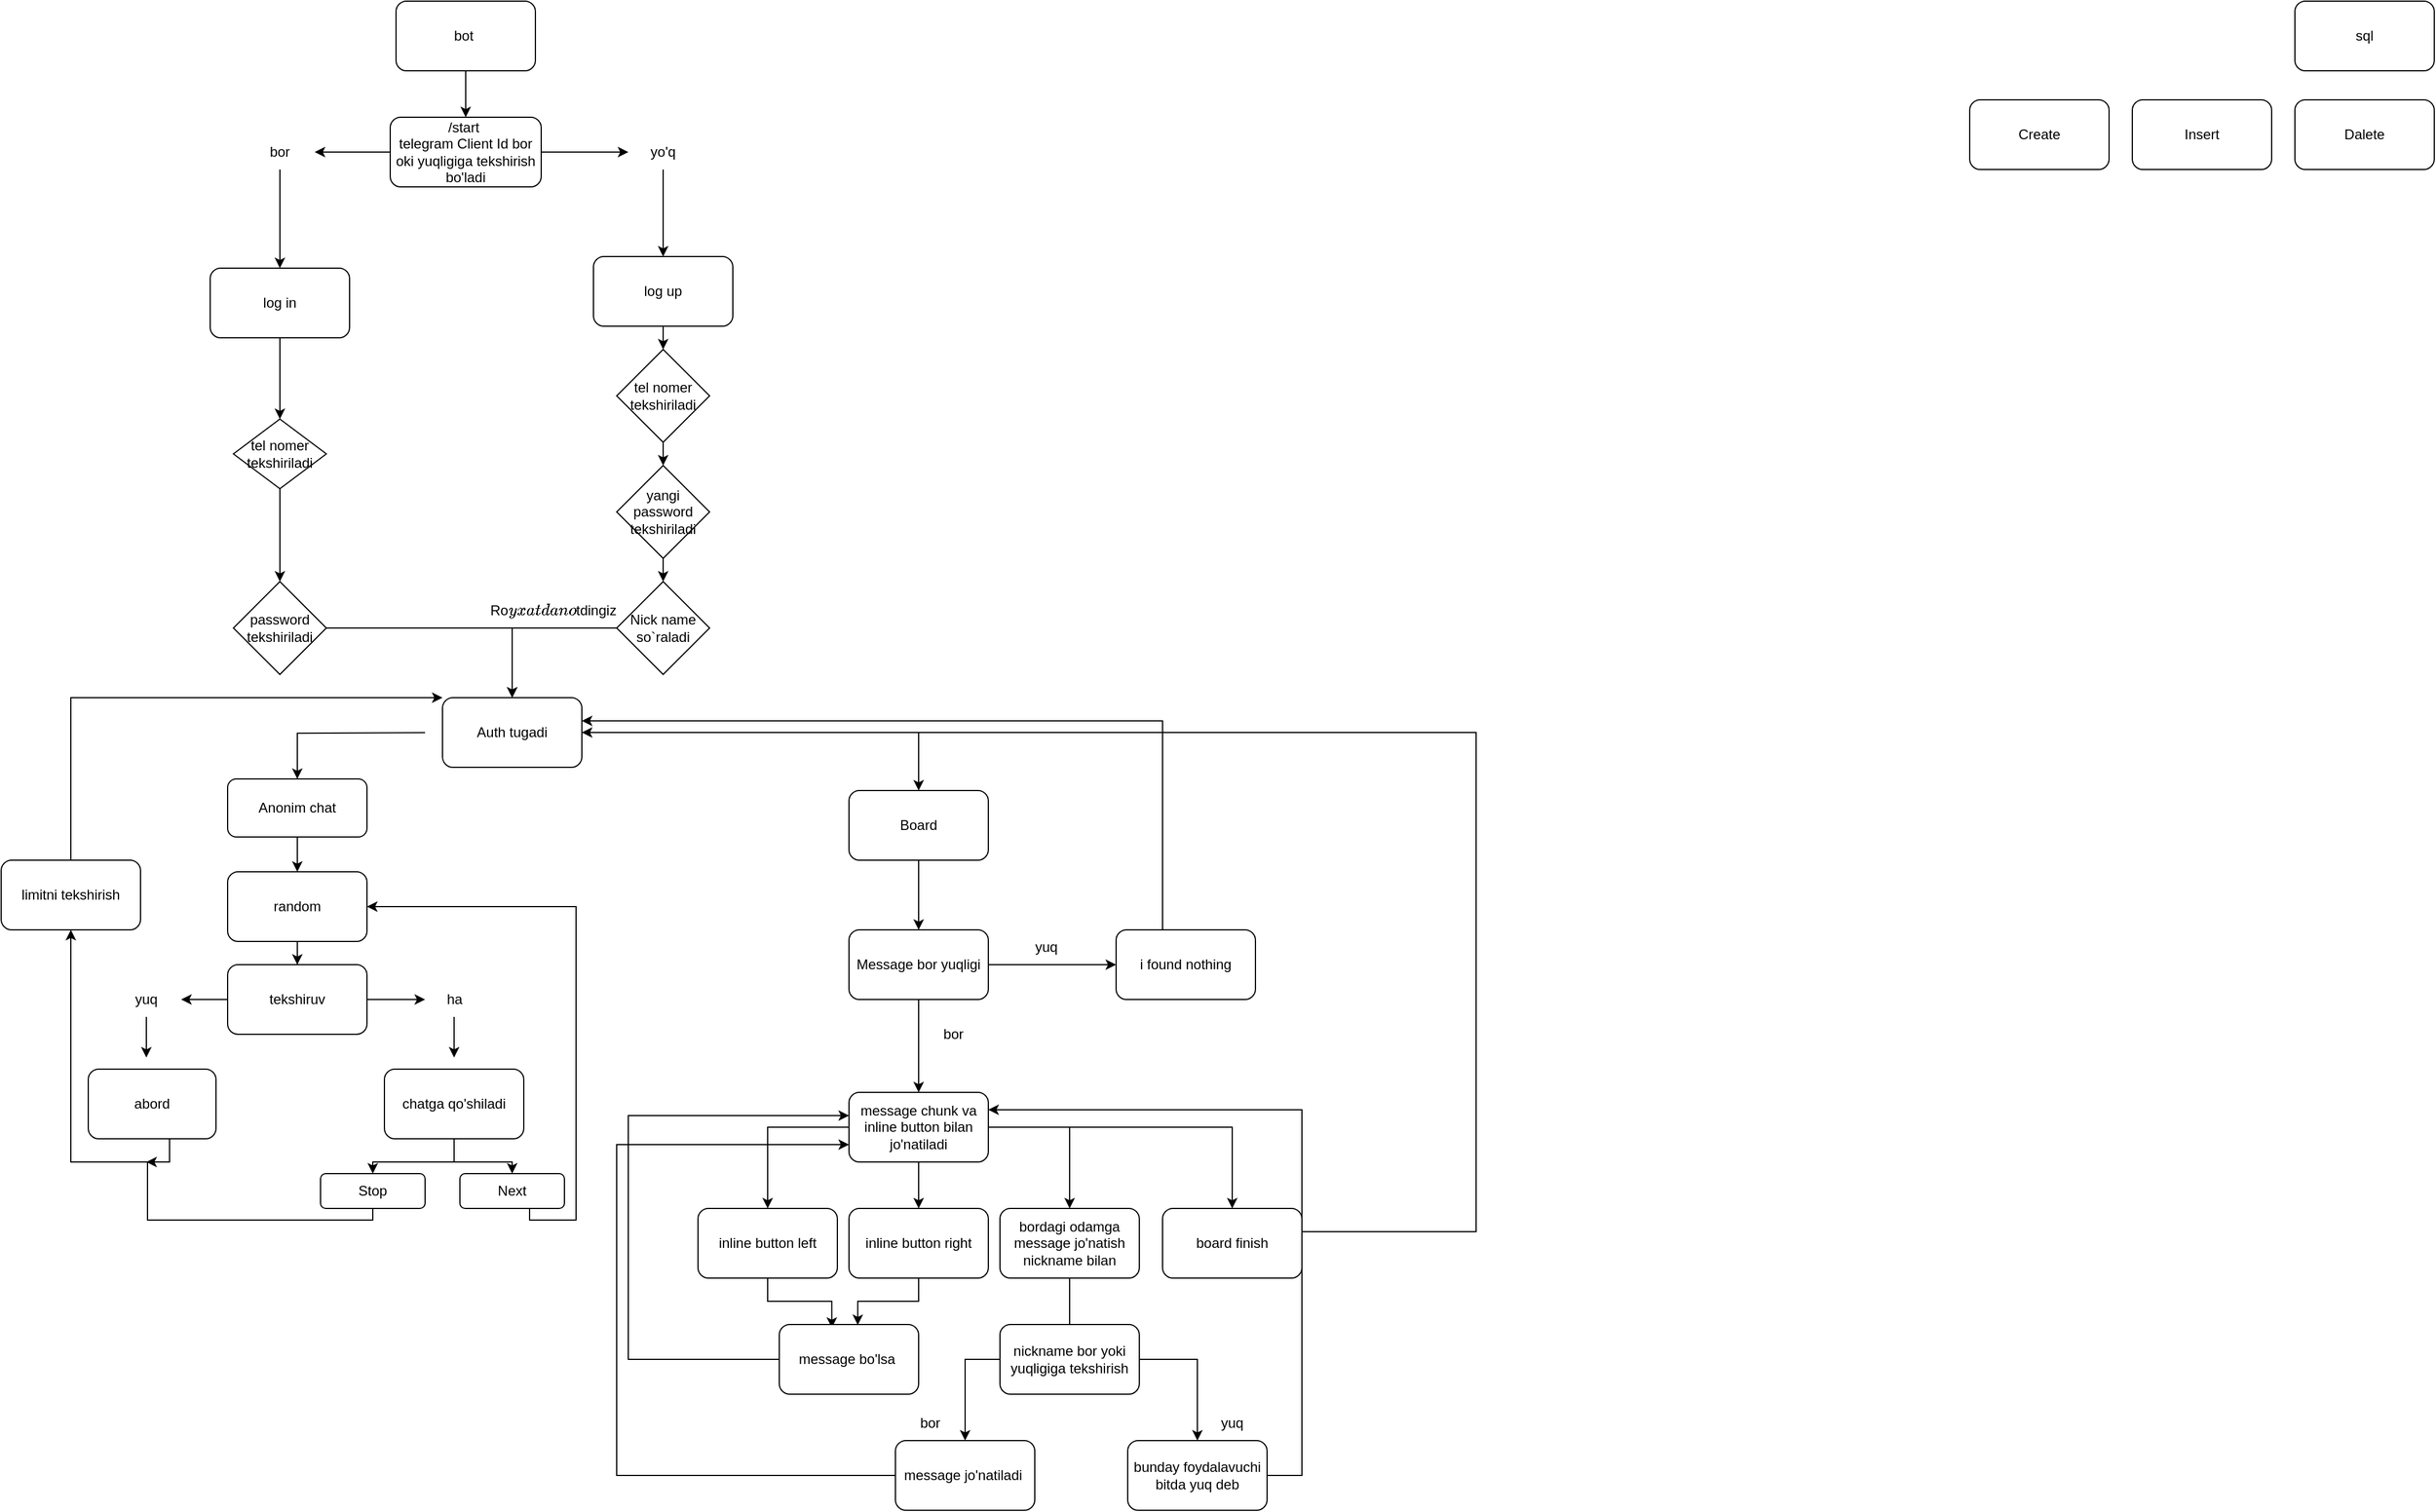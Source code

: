 <mxfile version="21.6.6" type="github">
  <diagram name="Page-1" id="a7ROzyHzYKd3ywvWXIeL">
    <mxGraphModel dx="1805" dy="493" grid="1" gridSize="10" guides="1" tooltips="1" connect="1" arrows="1" fold="1" page="1" pageScale="1" pageWidth="850" pageHeight="1100" math="0" shadow="0">
      <root>
        <mxCell id="0" />
        <mxCell id="1" parent="0" />
        <mxCell id="EHzmN62iSuhZdKjuO5KR-15" style="edgeStyle=orthogonalEdgeStyle;rounded=0;orthogonalLoop=1;jettySize=auto;html=1;" parent="1" source="EHzmN62iSuhZdKjuO5KR-7" target="EHzmN62iSuhZdKjuO5KR-9" edge="1">
          <mxGeometry relative="1" as="geometry" />
        </mxCell>
        <mxCell id="EHzmN62iSuhZdKjuO5KR-7" value="bot&amp;nbsp;" style="rounded=1;whiteSpace=wrap;html=1;" parent="1" vertex="1">
          <mxGeometry x="-505" y="10" width="120" height="60" as="geometry" />
        </mxCell>
        <mxCell id="EHzmN62iSuhZdKjuO5KR-8" value="sql" style="rounded=1;whiteSpace=wrap;html=1;" parent="1" vertex="1">
          <mxGeometry x="1130" y="10" width="120" height="60" as="geometry" />
        </mxCell>
        <mxCell id="EHzmN62iSuhZdKjuO5KR-77" style="edgeStyle=orthogonalEdgeStyle;rounded=0;orthogonalLoop=1;jettySize=auto;html=1;" parent="1" source="EHzmN62iSuhZdKjuO5KR-9" target="EHzmN62iSuhZdKjuO5KR-20" edge="1">
          <mxGeometry relative="1" as="geometry" />
        </mxCell>
        <mxCell id="EHzmN62iSuhZdKjuO5KR-79" style="edgeStyle=orthogonalEdgeStyle;rounded=0;orthogonalLoop=1;jettySize=auto;html=1;entryX=1;entryY=0.5;entryDx=0;entryDy=0;" parent="1" source="EHzmN62iSuhZdKjuO5KR-9" target="EHzmN62iSuhZdKjuO5KR-19" edge="1">
          <mxGeometry relative="1" as="geometry" />
        </mxCell>
        <mxCell id="EHzmN62iSuhZdKjuO5KR-9" value="/start&amp;nbsp;&lt;br&gt;telegram Client Id bor oki yuqligiga tekshirish bo&#39;ladi" style="rounded=1;whiteSpace=wrap;html=1;" parent="1" vertex="1">
          <mxGeometry x="-510" y="110" width="130" height="60" as="geometry" />
        </mxCell>
        <mxCell id="5vbmP-tOMdUm5ColnDd8-9" style="edgeStyle=orthogonalEdgeStyle;rounded=0;orthogonalLoop=1;jettySize=auto;html=1;exitX=0.5;exitY=1;exitDx=0;exitDy=0;entryX=0.5;entryY=0;entryDx=0;entryDy=0;" edge="1" parent="1" source="EHzmN62iSuhZdKjuO5KR-10" target="5vbmP-tOMdUm5ColnDd8-7">
          <mxGeometry relative="1" as="geometry" />
        </mxCell>
        <mxCell id="EHzmN62iSuhZdKjuO5KR-10" value="log up" style="rounded=1;whiteSpace=wrap;html=1;" parent="1" vertex="1">
          <mxGeometry x="-335" y="230" width="120" height="60" as="geometry" />
        </mxCell>
        <mxCell id="5vbmP-tOMdUm5ColnDd8-2" style="edgeStyle=orthogonalEdgeStyle;rounded=0;orthogonalLoop=1;jettySize=auto;html=1;exitX=0.5;exitY=1;exitDx=0;exitDy=0;entryX=0.5;entryY=0;entryDx=0;entryDy=0;" edge="1" parent="1" source="EHzmN62iSuhZdKjuO5KR-12" target="5vbmP-tOMdUm5ColnDd8-1">
          <mxGeometry relative="1" as="geometry" />
        </mxCell>
        <mxCell id="EHzmN62iSuhZdKjuO5KR-12" value="log in" style="rounded=1;whiteSpace=wrap;html=1;" parent="1" vertex="1">
          <mxGeometry x="-665" y="240" width="120" height="60" as="geometry" />
        </mxCell>
        <mxCell id="EHzmN62iSuhZdKjuO5KR-80" style="edgeStyle=orthogonalEdgeStyle;rounded=0;orthogonalLoop=1;jettySize=auto;html=1;" parent="1" source="EHzmN62iSuhZdKjuO5KR-19" target="EHzmN62iSuhZdKjuO5KR-12" edge="1">
          <mxGeometry relative="1" as="geometry" />
        </mxCell>
        <mxCell id="EHzmN62iSuhZdKjuO5KR-19" value="bor" style="text;html=1;strokeColor=none;fillColor=none;align=center;verticalAlign=middle;whiteSpace=wrap;rounded=0;" parent="1" vertex="1">
          <mxGeometry x="-635" y="125" width="60" height="30" as="geometry" />
        </mxCell>
        <mxCell id="EHzmN62iSuhZdKjuO5KR-78" style="edgeStyle=orthogonalEdgeStyle;rounded=0;orthogonalLoop=1;jettySize=auto;html=1;entryX=0.5;entryY=0;entryDx=0;entryDy=0;" parent="1" source="EHzmN62iSuhZdKjuO5KR-20" target="EHzmN62iSuhZdKjuO5KR-10" edge="1">
          <mxGeometry relative="1" as="geometry" />
        </mxCell>
        <mxCell id="EHzmN62iSuhZdKjuO5KR-20" value="yo&#39;q" style="text;html=1;strokeColor=none;fillColor=none;align=center;verticalAlign=middle;whiteSpace=wrap;rounded=0;" parent="1" vertex="1">
          <mxGeometry x="-305" y="125" width="60" height="30" as="geometry" />
        </mxCell>
        <mxCell id="5vbmP-tOMdUm5ColnDd8-4" style="edgeStyle=orthogonalEdgeStyle;rounded=0;orthogonalLoop=1;jettySize=auto;html=1;exitX=0.5;exitY=1;exitDx=0;exitDy=0;entryX=0.5;entryY=0;entryDx=0;entryDy=0;" edge="1" parent="1" source="5vbmP-tOMdUm5ColnDd8-1" target="5vbmP-tOMdUm5ColnDd8-3">
          <mxGeometry relative="1" as="geometry" />
        </mxCell>
        <mxCell id="5vbmP-tOMdUm5ColnDd8-1" value="tel nomer tekshiriladi" style="rhombus;whiteSpace=wrap;html=1;" vertex="1" parent="1">
          <mxGeometry x="-645" y="370" width="80" height="60" as="geometry" />
        </mxCell>
        <mxCell id="5vbmP-tOMdUm5ColnDd8-100" style="edgeStyle=orthogonalEdgeStyle;rounded=0;orthogonalLoop=1;jettySize=auto;html=1;" edge="1" parent="1" source="5vbmP-tOMdUm5ColnDd8-3" target="5vbmP-tOMdUm5ColnDd8-5">
          <mxGeometry relative="1" as="geometry">
            <Array as="points">
              <mxPoint x="-405" y="550" />
            </Array>
          </mxGeometry>
        </mxCell>
        <mxCell id="5vbmP-tOMdUm5ColnDd8-3" value="password tekshiriladi" style="rhombus;whiteSpace=wrap;html=1;" vertex="1" parent="1">
          <mxGeometry x="-645" y="510" width="80" height="80" as="geometry" />
        </mxCell>
        <mxCell id="5vbmP-tOMdUm5ColnDd8-64" style="edgeStyle=orthogonalEdgeStyle;rounded=0;orthogonalLoop=1;jettySize=auto;html=1;entryX=0.5;entryY=0;entryDx=0;entryDy=0;" edge="1" parent="1" target="5vbmP-tOMdUm5ColnDd8-20">
          <mxGeometry relative="1" as="geometry">
            <mxPoint x="-480" y="640.067" as="sourcePoint" />
          </mxGeometry>
        </mxCell>
        <mxCell id="5vbmP-tOMdUm5ColnDd8-88" style="edgeStyle=orthogonalEdgeStyle;rounded=0;orthogonalLoop=1;jettySize=auto;html=1;entryX=0.5;entryY=0;entryDx=0;entryDy=0;" edge="1" parent="1" source="5vbmP-tOMdUm5ColnDd8-5" target="5vbmP-tOMdUm5ColnDd8-21">
          <mxGeometry relative="1" as="geometry" />
        </mxCell>
        <mxCell id="5vbmP-tOMdUm5ColnDd8-5" value="Auth tugadi" style="rounded=1;whiteSpace=wrap;html=1;" vertex="1" parent="1">
          <mxGeometry x="-465" y="610" width="120" height="60" as="geometry" />
        </mxCell>
        <mxCell id="5vbmP-tOMdUm5ColnDd8-12" style="edgeStyle=orthogonalEdgeStyle;rounded=0;orthogonalLoop=1;jettySize=auto;html=1;exitX=0.5;exitY=1;exitDx=0;exitDy=0;entryX=0.5;entryY=0;entryDx=0;entryDy=0;" edge="1" parent="1" source="5vbmP-tOMdUm5ColnDd8-7" target="5vbmP-tOMdUm5ColnDd8-8">
          <mxGeometry relative="1" as="geometry" />
        </mxCell>
        <mxCell id="5vbmP-tOMdUm5ColnDd8-7" value="tel nomer tekshiriladi" style="rhombus;whiteSpace=wrap;html=1;" vertex="1" parent="1">
          <mxGeometry x="-315" y="310" width="80" height="80" as="geometry" />
        </mxCell>
        <mxCell id="5vbmP-tOMdUm5ColnDd8-24" style="edgeStyle=orthogonalEdgeStyle;rounded=0;orthogonalLoop=1;jettySize=auto;html=1;exitX=0.5;exitY=1;exitDx=0;exitDy=0;entryX=0.5;entryY=0;entryDx=0;entryDy=0;" edge="1" parent="1" source="5vbmP-tOMdUm5ColnDd8-8" target="5vbmP-tOMdUm5ColnDd8-23">
          <mxGeometry relative="1" as="geometry" />
        </mxCell>
        <mxCell id="5vbmP-tOMdUm5ColnDd8-8" value="yangi password tekshiriladi" style="rhombus;whiteSpace=wrap;html=1;" vertex="1" parent="1">
          <mxGeometry x="-315" y="410" width="80" height="80" as="geometry" />
        </mxCell>
        <mxCell id="5vbmP-tOMdUm5ColnDd8-15" value="Ro`yxatdan o`tdingiz" style="text;html=1;align=center;verticalAlign=middle;resizable=0;points=[];autosize=1;strokeColor=none;fillColor=none;" vertex="1" parent="1">
          <mxGeometry x="-435" y="520" width="130" height="30" as="geometry" />
        </mxCell>
        <mxCell id="5vbmP-tOMdUm5ColnDd8-37" style="edgeStyle=orthogonalEdgeStyle;rounded=0;orthogonalLoop=1;jettySize=auto;html=1;entryX=0.5;entryY=0;entryDx=0;entryDy=0;" edge="1" parent="1" source="5vbmP-tOMdUm5ColnDd8-20" target="5vbmP-tOMdUm5ColnDd8-27">
          <mxGeometry relative="1" as="geometry" />
        </mxCell>
        <mxCell id="5vbmP-tOMdUm5ColnDd8-20" value="Anonim chat" style="rounded=1;whiteSpace=wrap;html=1;" vertex="1" parent="1">
          <mxGeometry x="-650" y="680" width="120" height="50" as="geometry" />
        </mxCell>
        <mxCell id="5vbmP-tOMdUm5ColnDd8-52" value="" style="edgeStyle=orthogonalEdgeStyle;rounded=0;orthogonalLoop=1;jettySize=auto;html=1;" edge="1" parent="1" source="5vbmP-tOMdUm5ColnDd8-21" target="5vbmP-tOMdUm5ColnDd8-51">
          <mxGeometry relative="1" as="geometry" />
        </mxCell>
        <mxCell id="5vbmP-tOMdUm5ColnDd8-21" value="Board" style="rounded=1;whiteSpace=wrap;html=1;" vertex="1" parent="1">
          <mxGeometry x="-115" y="690" width="120" height="60" as="geometry" />
        </mxCell>
        <mxCell id="5vbmP-tOMdUm5ColnDd8-99" style="edgeStyle=orthogonalEdgeStyle;rounded=0;orthogonalLoop=1;jettySize=auto;html=1;entryX=0.5;entryY=0;entryDx=0;entryDy=0;" edge="1" parent="1" source="5vbmP-tOMdUm5ColnDd8-23" target="5vbmP-tOMdUm5ColnDd8-5">
          <mxGeometry relative="1" as="geometry" />
        </mxCell>
        <mxCell id="5vbmP-tOMdUm5ColnDd8-23" value="Nick name so`raladi" style="rhombus;whiteSpace=wrap;html=1;" vertex="1" parent="1">
          <mxGeometry x="-315" y="510" width="80" height="80" as="geometry" />
        </mxCell>
        <mxCell id="5vbmP-tOMdUm5ColnDd8-38" style="edgeStyle=orthogonalEdgeStyle;rounded=0;orthogonalLoop=1;jettySize=auto;html=1;entryX=0.5;entryY=0;entryDx=0;entryDy=0;" edge="1" parent="1" source="5vbmP-tOMdUm5ColnDd8-27" target="5vbmP-tOMdUm5ColnDd8-28">
          <mxGeometry relative="1" as="geometry" />
        </mxCell>
        <mxCell id="5vbmP-tOMdUm5ColnDd8-27" value="random" style="rounded=1;whiteSpace=wrap;html=1;" vertex="1" parent="1">
          <mxGeometry x="-650" y="760" width="120" height="60" as="geometry" />
        </mxCell>
        <mxCell id="5vbmP-tOMdUm5ColnDd8-33" style="edgeStyle=orthogonalEdgeStyle;rounded=0;orthogonalLoop=1;jettySize=auto;html=1;" edge="1" parent="1" source="5vbmP-tOMdUm5ColnDd8-28" target="5vbmP-tOMdUm5ColnDd8-31">
          <mxGeometry relative="1" as="geometry" />
        </mxCell>
        <mxCell id="5vbmP-tOMdUm5ColnDd8-41" style="edgeStyle=orthogonalEdgeStyle;rounded=0;orthogonalLoop=1;jettySize=auto;html=1;exitX=1;exitY=0.5;exitDx=0;exitDy=0;entryX=-0.125;entryY=0.5;entryDx=0;entryDy=0;entryPerimeter=0;" edge="1" parent="1" source="5vbmP-tOMdUm5ColnDd8-28" target="5vbmP-tOMdUm5ColnDd8-39">
          <mxGeometry relative="1" as="geometry" />
        </mxCell>
        <mxCell id="5vbmP-tOMdUm5ColnDd8-28" value="tekshiruv" style="rounded=1;whiteSpace=wrap;html=1;" vertex="1" parent="1">
          <mxGeometry x="-650" y="840" width="120" height="60" as="geometry" />
        </mxCell>
        <mxCell id="5vbmP-tOMdUm5ColnDd8-44" value="" style="edgeStyle=orthogonalEdgeStyle;rounded=0;orthogonalLoop=1;jettySize=auto;html=1;" edge="1" parent="1" source="5vbmP-tOMdUm5ColnDd8-29" target="5vbmP-tOMdUm5ColnDd8-43">
          <mxGeometry relative="1" as="geometry" />
        </mxCell>
        <mxCell id="5vbmP-tOMdUm5ColnDd8-47" style="edgeStyle=orthogonalEdgeStyle;rounded=0;orthogonalLoop=1;jettySize=auto;html=1;entryX=0.5;entryY=0;entryDx=0;entryDy=0;" edge="1" parent="1" source="5vbmP-tOMdUm5ColnDd8-29" target="5vbmP-tOMdUm5ColnDd8-45">
          <mxGeometry relative="1" as="geometry" />
        </mxCell>
        <mxCell id="5vbmP-tOMdUm5ColnDd8-29" value="chatga qo&#39;shiladi" style="rounded=1;whiteSpace=wrap;html=1;" vertex="1" parent="1">
          <mxGeometry x="-515" y="930" width="120" height="60" as="geometry" />
        </mxCell>
        <mxCell id="5vbmP-tOMdUm5ColnDd8-55" style="edgeStyle=orthogonalEdgeStyle;rounded=0;orthogonalLoop=1;jettySize=auto;html=1;" edge="1" parent="1" source="5vbmP-tOMdUm5ColnDd8-30" target="5vbmP-tOMdUm5ColnDd8-53">
          <mxGeometry relative="1" as="geometry">
            <Array as="points">
              <mxPoint x="-700" y="1010" />
              <mxPoint x="-785" y="1010" />
            </Array>
          </mxGeometry>
        </mxCell>
        <mxCell id="5vbmP-tOMdUm5ColnDd8-30" value="abord" style="rounded=1;whiteSpace=wrap;html=1;" vertex="1" parent="1">
          <mxGeometry x="-770" y="930" width="110" height="60" as="geometry" />
        </mxCell>
        <mxCell id="5vbmP-tOMdUm5ColnDd8-34" style="edgeStyle=orthogonalEdgeStyle;rounded=0;orthogonalLoop=1;jettySize=auto;html=1;" edge="1" parent="1" source="5vbmP-tOMdUm5ColnDd8-31">
          <mxGeometry relative="1" as="geometry">
            <mxPoint x="-720" y="920" as="targetPoint" />
          </mxGeometry>
        </mxCell>
        <mxCell id="5vbmP-tOMdUm5ColnDd8-31" value="yuq" style="text;html=1;strokeColor=none;fillColor=none;align=center;verticalAlign=middle;whiteSpace=wrap;rounded=0;" vertex="1" parent="1">
          <mxGeometry x="-750" y="855" width="60" height="30" as="geometry" />
        </mxCell>
        <mxCell id="5vbmP-tOMdUm5ColnDd8-42" style="edgeStyle=orthogonalEdgeStyle;rounded=0;orthogonalLoop=1;jettySize=auto;html=1;" edge="1" parent="1" source="5vbmP-tOMdUm5ColnDd8-39">
          <mxGeometry relative="1" as="geometry">
            <mxPoint x="-455" y="920" as="targetPoint" />
          </mxGeometry>
        </mxCell>
        <mxCell id="5vbmP-tOMdUm5ColnDd8-39" value="ha" style="text;html=1;align=center;verticalAlign=middle;resizable=0;points=[];autosize=1;strokeColor=none;fillColor=none;" vertex="1" parent="1">
          <mxGeometry x="-475" y="855" width="40" height="30" as="geometry" />
        </mxCell>
        <mxCell id="5vbmP-tOMdUm5ColnDd8-50" style="edgeStyle=orthogonalEdgeStyle;rounded=0;orthogonalLoop=1;jettySize=auto;html=1;entryX=1;entryY=0.5;entryDx=0;entryDy=0;" edge="1" parent="1" source="5vbmP-tOMdUm5ColnDd8-43" target="5vbmP-tOMdUm5ColnDd8-27">
          <mxGeometry relative="1" as="geometry">
            <mxPoint x="-295" y="950" as="targetPoint" />
            <Array as="points">
              <mxPoint x="-390" y="1060" />
              <mxPoint x="-350" y="1060" />
              <mxPoint x="-350" y="790" />
            </Array>
          </mxGeometry>
        </mxCell>
        <mxCell id="5vbmP-tOMdUm5ColnDd8-43" value="Next" style="rounded=1;whiteSpace=wrap;html=1;" vertex="1" parent="1">
          <mxGeometry x="-450" y="1020" width="90" height="30" as="geometry" />
        </mxCell>
        <mxCell id="5vbmP-tOMdUm5ColnDd8-48" style="edgeStyle=orthogonalEdgeStyle;rounded=0;orthogonalLoop=1;jettySize=auto;html=1;" edge="1" parent="1" source="5vbmP-tOMdUm5ColnDd8-45">
          <mxGeometry relative="1" as="geometry">
            <mxPoint x="-720" y="1010" as="targetPoint" />
            <Array as="points">
              <mxPoint x="-525" y="1060" />
              <mxPoint x="-719" y="1060" />
            </Array>
          </mxGeometry>
        </mxCell>
        <mxCell id="5vbmP-tOMdUm5ColnDd8-45" value="Stop" style="rounded=1;whiteSpace=wrap;html=1;" vertex="1" parent="1">
          <mxGeometry x="-570" y="1020" width="90" height="30" as="geometry" />
        </mxCell>
        <mxCell id="5vbmP-tOMdUm5ColnDd8-59" style="edgeStyle=orthogonalEdgeStyle;rounded=0;orthogonalLoop=1;jettySize=auto;html=1;entryX=0.5;entryY=0;entryDx=0;entryDy=0;" edge="1" parent="1" source="5vbmP-tOMdUm5ColnDd8-51" target="5vbmP-tOMdUm5ColnDd8-57">
          <mxGeometry relative="1" as="geometry" />
        </mxCell>
        <mxCell id="5vbmP-tOMdUm5ColnDd8-60" style="edgeStyle=orthogonalEdgeStyle;rounded=0;orthogonalLoop=1;jettySize=auto;html=1;" edge="1" parent="1" source="5vbmP-tOMdUm5ColnDd8-51" target="5vbmP-tOMdUm5ColnDd8-58">
          <mxGeometry relative="1" as="geometry" />
        </mxCell>
        <mxCell id="5vbmP-tOMdUm5ColnDd8-51" value="Message bor yuqligi" style="rounded=1;whiteSpace=wrap;html=1;" vertex="1" parent="1">
          <mxGeometry x="-115" y="810" width="120" height="60" as="geometry" />
        </mxCell>
        <mxCell id="5vbmP-tOMdUm5ColnDd8-56" style="edgeStyle=orthogonalEdgeStyle;rounded=0;orthogonalLoop=1;jettySize=auto;html=1;" edge="1" parent="1" source="5vbmP-tOMdUm5ColnDd8-53" target="5vbmP-tOMdUm5ColnDd8-5">
          <mxGeometry relative="1" as="geometry">
            <Array as="points">
              <mxPoint x="-785" y="610" />
            </Array>
          </mxGeometry>
        </mxCell>
        <mxCell id="5vbmP-tOMdUm5ColnDd8-53" value="limitni tekshirish" style="rounded=1;whiteSpace=wrap;html=1;" vertex="1" parent="1">
          <mxGeometry x="-845" y="750" width="120" height="60" as="geometry" />
        </mxCell>
        <mxCell id="5vbmP-tOMdUm5ColnDd8-70" style="edgeStyle=orthogonalEdgeStyle;rounded=0;orthogonalLoop=1;jettySize=auto;html=1;entryX=0.5;entryY=0;entryDx=0;entryDy=0;" edge="1" parent="1" source="5vbmP-tOMdUm5ColnDd8-57" target="5vbmP-tOMdUm5ColnDd8-67">
          <mxGeometry relative="1" as="geometry" />
        </mxCell>
        <mxCell id="5vbmP-tOMdUm5ColnDd8-71" value="" style="edgeStyle=orthogonalEdgeStyle;rounded=0;orthogonalLoop=1;jettySize=auto;html=1;" edge="1" parent="1" source="5vbmP-tOMdUm5ColnDd8-57" target="5vbmP-tOMdUm5ColnDd8-69">
          <mxGeometry relative="1" as="geometry" />
        </mxCell>
        <mxCell id="5vbmP-tOMdUm5ColnDd8-72" style="edgeStyle=orthogonalEdgeStyle;rounded=0;orthogonalLoop=1;jettySize=auto;html=1;entryX=0.5;entryY=0;entryDx=0;entryDy=0;" edge="1" parent="1" source="5vbmP-tOMdUm5ColnDd8-57" target="5vbmP-tOMdUm5ColnDd8-68">
          <mxGeometry relative="1" as="geometry" />
        </mxCell>
        <mxCell id="5vbmP-tOMdUm5ColnDd8-105" style="edgeStyle=orthogonalEdgeStyle;rounded=0;orthogonalLoop=1;jettySize=auto;html=1;" edge="1" parent="1" source="5vbmP-tOMdUm5ColnDd8-57" target="5vbmP-tOMdUm5ColnDd8-93">
          <mxGeometry relative="1" as="geometry" />
        </mxCell>
        <mxCell id="5vbmP-tOMdUm5ColnDd8-57" value="message chunk va inline button bilan jo&#39;natiladi" style="rounded=1;whiteSpace=wrap;html=1;" vertex="1" parent="1">
          <mxGeometry x="-115" y="950" width="120" height="60" as="geometry" />
        </mxCell>
        <mxCell id="5vbmP-tOMdUm5ColnDd8-62" style="edgeStyle=orthogonalEdgeStyle;rounded=0;orthogonalLoop=1;jettySize=auto;html=1;" edge="1" parent="1" source="5vbmP-tOMdUm5ColnDd8-58" target="5vbmP-tOMdUm5ColnDd8-5">
          <mxGeometry relative="1" as="geometry">
            <Array as="points">
              <mxPoint x="155" y="630" />
            </Array>
          </mxGeometry>
        </mxCell>
        <mxCell id="5vbmP-tOMdUm5ColnDd8-58" value="i found nothing" style="rounded=1;whiteSpace=wrap;html=1;" vertex="1" parent="1">
          <mxGeometry x="115" y="810" width="120" height="60" as="geometry" />
        </mxCell>
        <mxCell id="5vbmP-tOMdUm5ColnDd8-65" value="yuq" style="text;html=1;strokeColor=none;fillColor=none;align=center;verticalAlign=middle;whiteSpace=wrap;rounded=0;" vertex="1" parent="1">
          <mxGeometry x="25" y="810" width="60" height="30" as="geometry" />
        </mxCell>
        <mxCell id="5vbmP-tOMdUm5ColnDd8-66" value="bor" style="text;html=1;strokeColor=none;fillColor=none;align=center;verticalAlign=middle;whiteSpace=wrap;rounded=0;" vertex="1" parent="1">
          <mxGeometry x="-55" y="885" width="60" height="30" as="geometry" />
        </mxCell>
        <mxCell id="5vbmP-tOMdUm5ColnDd8-75" style="edgeStyle=orthogonalEdgeStyle;rounded=0;orthogonalLoop=1;jettySize=auto;html=1;entryX=0.377;entryY=0.047;entryDx=0;entryDy=0;entryPerimeter=0;" edge="1" parent="1" source="5vbmP-tOMdUm5ColnDd8-67" target="5vbmP-tOMdUm5ColnDd8-73">
          <mxGeometry relative="1" as="geometry" />
        </mxCell>
        <mxCell id="5vbmP-tOMdUm5ColnDd8-67" value="inline button left" style="rounded=1;whiteSpace=wrap;html=1;" vertex="1" parent="1">
          <mxGeometry x="-245" y="1050" width="120" height="60" as="geometry" />
        </mxCell>
        <mxCell id="5vbmP-tOMdUm5ColnDd8-81" style="edgeStyle=orthogonalEdgeStyle;rounded=0;orthogonalLoop=1;jettySize=auto;html=1;entryX=0.5;entryY=0;entryDx=0;entryDy=0;" edge="1" parent="1" source="5vbmP-tOMdUm5ColnDd8-68" target="5vbmP-tOMdUm5ColnDd8-79">
          <mxGeometry relative="1" as="geometry" />
        </mxCell>
        <mxCell id="5vbmP-tOMdUm5ColnDd8-82" style="edgeStyle=orthogonalEdgeStyle;rounded=0;orthogonalLoop=1;jettySize=auto;html=1;entryX=0.5;entryY=0;entryDx=0;entryDy=0;" edge="1" parent="1" source="5vbmP-tOMdUm5ColnDd8-68" target="5vbmP-tOMdUm5ColnDd8-80">
          <mxGeometry relative="1" as="geometry" />
        </mxCell>
        <mxCell id="5vbmP-tOMdUm5ColnDd8-68" value="bordagi odamga message jo&#39;natish&lt;br&gt;nickname bilan" style="rounded=1;whiteSpace=wrap;html=1;" vertex="1" parent="1">
          <mxGeometry x="15" y="1050" width="120" height="60" as="geometry" />
        </mxCell>
        <mxCell id="5vbmP-tOMdUm5ColnDd8-77" style="edgeStyle=orthogonalEdgeStyle;rounded=0;orthogonalLoop=1;jettySize=auto;html=1;entryX=0.563;entryY=0.007;entryDx=0;entryDy=0;entryPerimeter=0;" edge="1" parent="1" source="5vbmP-tOMdUm5ColnDd8-69" target="5vbmP-tOMdUm5ColnDd8-73">
          <mxGeometry relative="1" as="geometry" />
        </mxCell>
        <mxCell id="5vbmP-tOMdUm5ColnDd8-69" value="inline button right" style="rounded=1;whiteSpace=wrap;html=1;" vertex="1" parent="1">
          <mxGeometry x="-115" y="1050" width="120" height="60" as="geometry" />
        </mxCell>
        <mxCell id="5vbmP-tOMdUm5ColnDd8-78" style="edgeStyle=orthogonalEdgeStyle;rounded=0;orthogonalLoop=1;jettySize=auto;html=1;" edge="1" parent="1" source="5vbmP-tOMdUm5ColnDd8-73" target="5vbmP-tOMdUm5ColnDd8-57">
          <mxGeometry relative="1" as="geometry">
            <Array as="points">
              <mxPoint x="-305" y="1180" />
              <mxPoint x="-305" y="970" />
            </Array>
          </mxGeometry>
        </mxCell>
        <mxCell id="5vbmP-tOMdUm5ColnDd8-73" value="message bo&#39;lsa&amp;nbsp;" style="rounded=1;whiteSpace=wrap;html=1;" vertex="1" parent="1">
          <mxGeometry x="-175" y="1150" width="120" height="60" as="geometry" />
        </mxCell>
        <mxCell id="5vbmP-tOMdUm5ColnDd8-92" style="edgeStyle=orthogonalEdgeStyle;rounded=0;orthogonalLoop=1;jettySize=auto;html=1;entryX=0;entryY=0.75;entryDx=0;entryDy=0;" edge="1" parent="1" source="5vbmP-tOMdUm5ColnDd8-79" target="5vbmP-tOMdUm5ColnDd8-57">
          <mxGeometry relative="1" as="geometry">
            <Array as="points">
              <mxPoint x="-315" y="1280" />
              <mxPoint x="-315" y="995" />
            </Array>
          </mxGeometry>
        </mxCell>
        <mxCell id="5vbmP-tOMdUm5ColnDd8-79" value="message jo&#39;natiladi&amp;nbsp;" style="rounded=1;whiteSpace=wrap;html=1;" vertex="1" parent="1">
          <mxGeometry x="-75" y="1250" width="120" height="60" as="geometry" />
        </mxCell>
        <mxCell id="5vbmP-tOMdUm5ColnDd8-89" style="edgeStyle=orthogonalEdgeStyle;rounded=0;orthogonalLoop=1;jettySize=auto;html=1;entryX=1;entryY=0.25;entryDx=0;entryDy=0;" edge="1" parent="1" source="5vbmP-tOMdUm5ColnDd8-80" target="5vbmP-tOMdUm5ColnDd8-57">
          <mxGeometry relative="1" as="geometry">
            <Array as="points">
              <mxPoint x="275" y="1280" />
              <mxPoint x="275" y="965" />
            </Array>
          </mxGeometry>
        </mxCell>
        <mxCell id="5vbmP-tOMdUm5ColnDd8-80" value="bunday foydalavuchi bitda yuq deb&lt;br&gt;" style="rounded=1;whiteSpace=wrap;html=1;" vertex="1" parent="1">
          <mxGeometry x="125" y="1250" width="120" height="60" as="geometry" />
        </mxCell>
        <mxCell id="5vbmP-tOMdUm5ColnDd8-83" value="nickname bor yoki yuqligiga tekshirish" style="rounded=1;whiteSpace=wrap;html=1;" vertex="1" parent="1">
          <mxGeometry x="15" y="1150" width="120" height="60" as="geometry" />
        </mxCell>
        <mxCell id="5vbmP-tOMdUm5ColnDd8-85" value="bor" style="text;html=1;strokeColor=none;fillColor=none;align=center;verticalAlign=middle;whiteSpace=wrap;rounded=0;" vertex="1" parent="1">
          <mxGeometry x="-75" y="1220" width="60" height="30" as="geometry" />
        </mxCell>
        <mxCell id="5vbmP-tOMdUm5ColnDd8-86" value="yuq" style="text;html=1;strokeColor=none;fillColor=none;align=center;verticalAlign=middle;whiteSpace=wrap;rounded=0;" vertex="1" parent="1">
          <mxGeometry x="185" y="1220" width="60" height="30" as="geometry" />
        </mxCell>
        <mxCell id="5vbmP-tOMdUm5ColnDd8-95" style="edgeStyle=orthogonalEdgeStyle;rounded=0;orthogonalLoop=1;jettySize=auto;html=1;entryX=1;entryY=0.5;entryDx=0;entryDy=0;" edge="1" parent="1" source="5vbmP-tOMdUm5ColnDd8-93" target="5vbmP-tOMdUm5ColnDd8-5">
          <mxGeometry relative="1" as="geometry">
            <Array as="points">
              <mxPoint x="425" y="1070" />
              <mxPoint x="425" y="640" />
            </Array>
          </mxGeometry>
        </mxCell>
        <mxCell id="5vbmP-tOMdUm5ColnDd8-93" value="board finish" style="rounded=1;whiteSpace=wrap;html=1;" vertex="1" parent="1">
          <mxGeometry x="155" y="1050" width="120" height="60" as="geometry" />
        </mxCell>
        <mxCell id="5vbmP-tOMdUm5ColnDd8-102" value="Create" style="rounded=1;whiteSpace=wrap;html=1;" vertex="1" parent="1">
          <mxGeometry x="850" y="95" width="120" height="60" as="geometry" />
        </mxCell>
        <mxCell id="5vbmP-tOMdUm5ColnDd8-103" value="Insert" style="rounded=1;whiteSpace=wrap;html=1;" vertex="1" parent="1">
          <mxGeometry x="990" y="95" width="120" height="60" as="geometry" />
        </mxCell>
        <mxCell id="5vbmP-tOMdUm5ColnDd8-104" value="Dalete" style="rounded=1;whiteSpace=wrap;html=1;" vertex="1" parent="1">
          <mxGeometry x="1130" y="95" width="120" height="60" as="geometry" />
        </mxCell>
      </root>
    </mxGraphModel>
  </diagram>
</mxfile>
